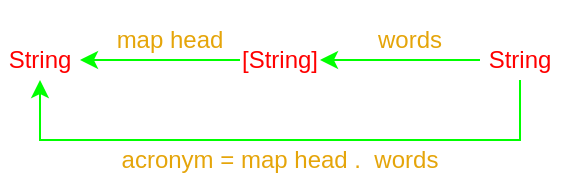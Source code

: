 <mxfile version="24.7.17">
  <diagram name="Page-1" id="8x4MicqjeGiNOcLGt8TJ">
    <mxGraphModel dx="539" dy="346" grid="1" gridSize="10" guides="1" tooltips="1" connect="1" arrows="1" fold="1" page="1" pageScale="1" pageWidth="850" pageHeight="1100" math="1" shadow="0">
      <root>
        <mxCell id="0" />
        <mxCell id="1" parent="0" />
        <mxCell id="YmtkSNz6RdnZejPs2xfk-1" value="" style="endArrow=classic;html=1;rounded=0;fillColor=#ffe6cc;strokeColor=#00FF00;exitX=0;exitY=0.5;exitDx=0;exitDy=0;entryX=1;entryY=0.5;entryDx=0;entryDy=0;" edge="1" parent="1" source="YmtkSNz6RdnZejPs2xfk-2" target="YmtkSNz6RdnZejPs2xfk-4">
          <mxGeometry width="50" height="50" relative="1" as="geometry">
            <mxPoint x="520" y="200" as="sourcePoint" />
            <mxPoint x="420" y="200" as="targetPoint" />
          </mxGeometry>
        </mxCell>
        <mxCell id="YmtkSNz6RdnZejPs2xfk-2" value="String" style="text;html=1;align=center;verticalAlign=middle;whiteSpace=wrap;rounded=0;fontColor=#ff0000;" vertex="1" parent="1">
          <mxGeometry x="500" y="190" width="40" height="20" as="geometry" />
        </mxCell>
        <UserObject label="map head" placeholders="1" name="Variable" id="YmtkSNz6RdnZejPs2xfk-3">
          <mxCell style="text;html=1;strokeColor=none;fillColor=none;align=center;verticalAlign=middle;whiteSpace=wrap;overflow=hidden;fontColor=#e5a50a;" vertex="1" parent="1">
            <mxGeometry x="310" y="170" width="70" height="40" as="geometry" />
          </mxCell>
        </UserObject>
        <mxCell id="YmtkSNz6RdnZejPs2xfk-4" value="[String]" style="text;html=1;align=center;verticalAlign=middle;whiteSpace=wrap;rounded=0;fontColor=#ff0000;" vertex="1" parent="1">
          <mxGeometry x="380" y="180" width="40" height="40" as="geometry" />
        </mxCell>
        <UserObject label="words" placeholders="1" name="Variable" id="YmtkSNz6RdnZejPs2xfk-5">
          <mxCell style="text;html=1;strokeColor=none;fillColor=none;align=center;verticalAlign=middle;whiteSpace=wrap;overflow=hidden;fontColor=#e5a50a;" vertex="1" parent="1">
            <mxGeometry x="430" y="170" width="70" height="40" as="geometry" />
          </mxCell>
        </UserObject>
        <mxCell id="YmtkSNz6RdnZejPs2xfk-6" value="String" style="text;html=1;align=center;verticalAlign=middle;whiteSpace=wrap;rounded=0;fontColor=#ff0000;" vertex="1" parent="1">
          <mxGeometry x="260" y="190" width="40" height="20" as="geometry" />
        </mxCell>
        <mxCell id="YmtkSNz6RdnZejPs2xfk-7" value="" style="endArrow=classic;html=1;rounded=0;fillColor=#ffe6cc;strokeColor=#00FF00;exitX=0;exitY=0.5;exitDx=0;exitDy=0;entryX=1;entryY=0.5;entryDx=0;entryDy=0;" edge="1" parent="1" source="YmtkSNz6RdnZejPs2xfk-4" target="YmtkSNz6RdnZejPs2xfk-6">
          <mxGeometry width="50" height="50" relative="1" as="geometry">
            <mxPoint x="330" y="230" as="sourcePoint" />
            <mxPoint x="380" y="180" as="targetPoint" />
          </mxGeometry>
        </mxCell>
        <mxCell id="YmtkSNz6RdnZejPs2xfk-8" value="" style="endArrow=classic;html=1;rounded=0;fillColor=#ffe6cc;strokeColor=#00FF00;entryX=0.5;entryY=1;entryDx=0;entryDy=0;" edge="1" parent="1" source="YmtkSNz6RdnZejPs2xfk-2" target="YmtkSNz6RdnZejPs2xfk-6">
          <mxGeometry width="50" height="50" relative="1" as="geometry">
            <mxPoint x="520" y="250" as="sourcePoint" />
            <mxPoint x="230" y="240" as="targetPoint" />
            <Array as="points">
              <mxPoint x="520" y="240" />
              <mxPoint x="280" y="240" />
            </Array>
          </mxGeometry>
        </mxCell>
        <UserObject label="&lt;div&gt;acronym = map head .&amp;nbsp; words&lt;/div&gt;" placeholders="1" name="Variable" id="YmtkSNz6RdnZejPs2xfk-10">
          <mxCell style="text;html=1;strokeColor=none;fillColor=none;align=center;verticalAlign=middle;whiteSpace=wrap;overflow=hidden;fontColor=#e5a50a;" vertex="1" parent="1">
            <mxGeometry x="295" y="240" width="210" height="20" as="geometry" />
          </mxCell>
        </UserObject>
      </root>
    </mxGraphModel>
  </diagram>
</mxfile>
